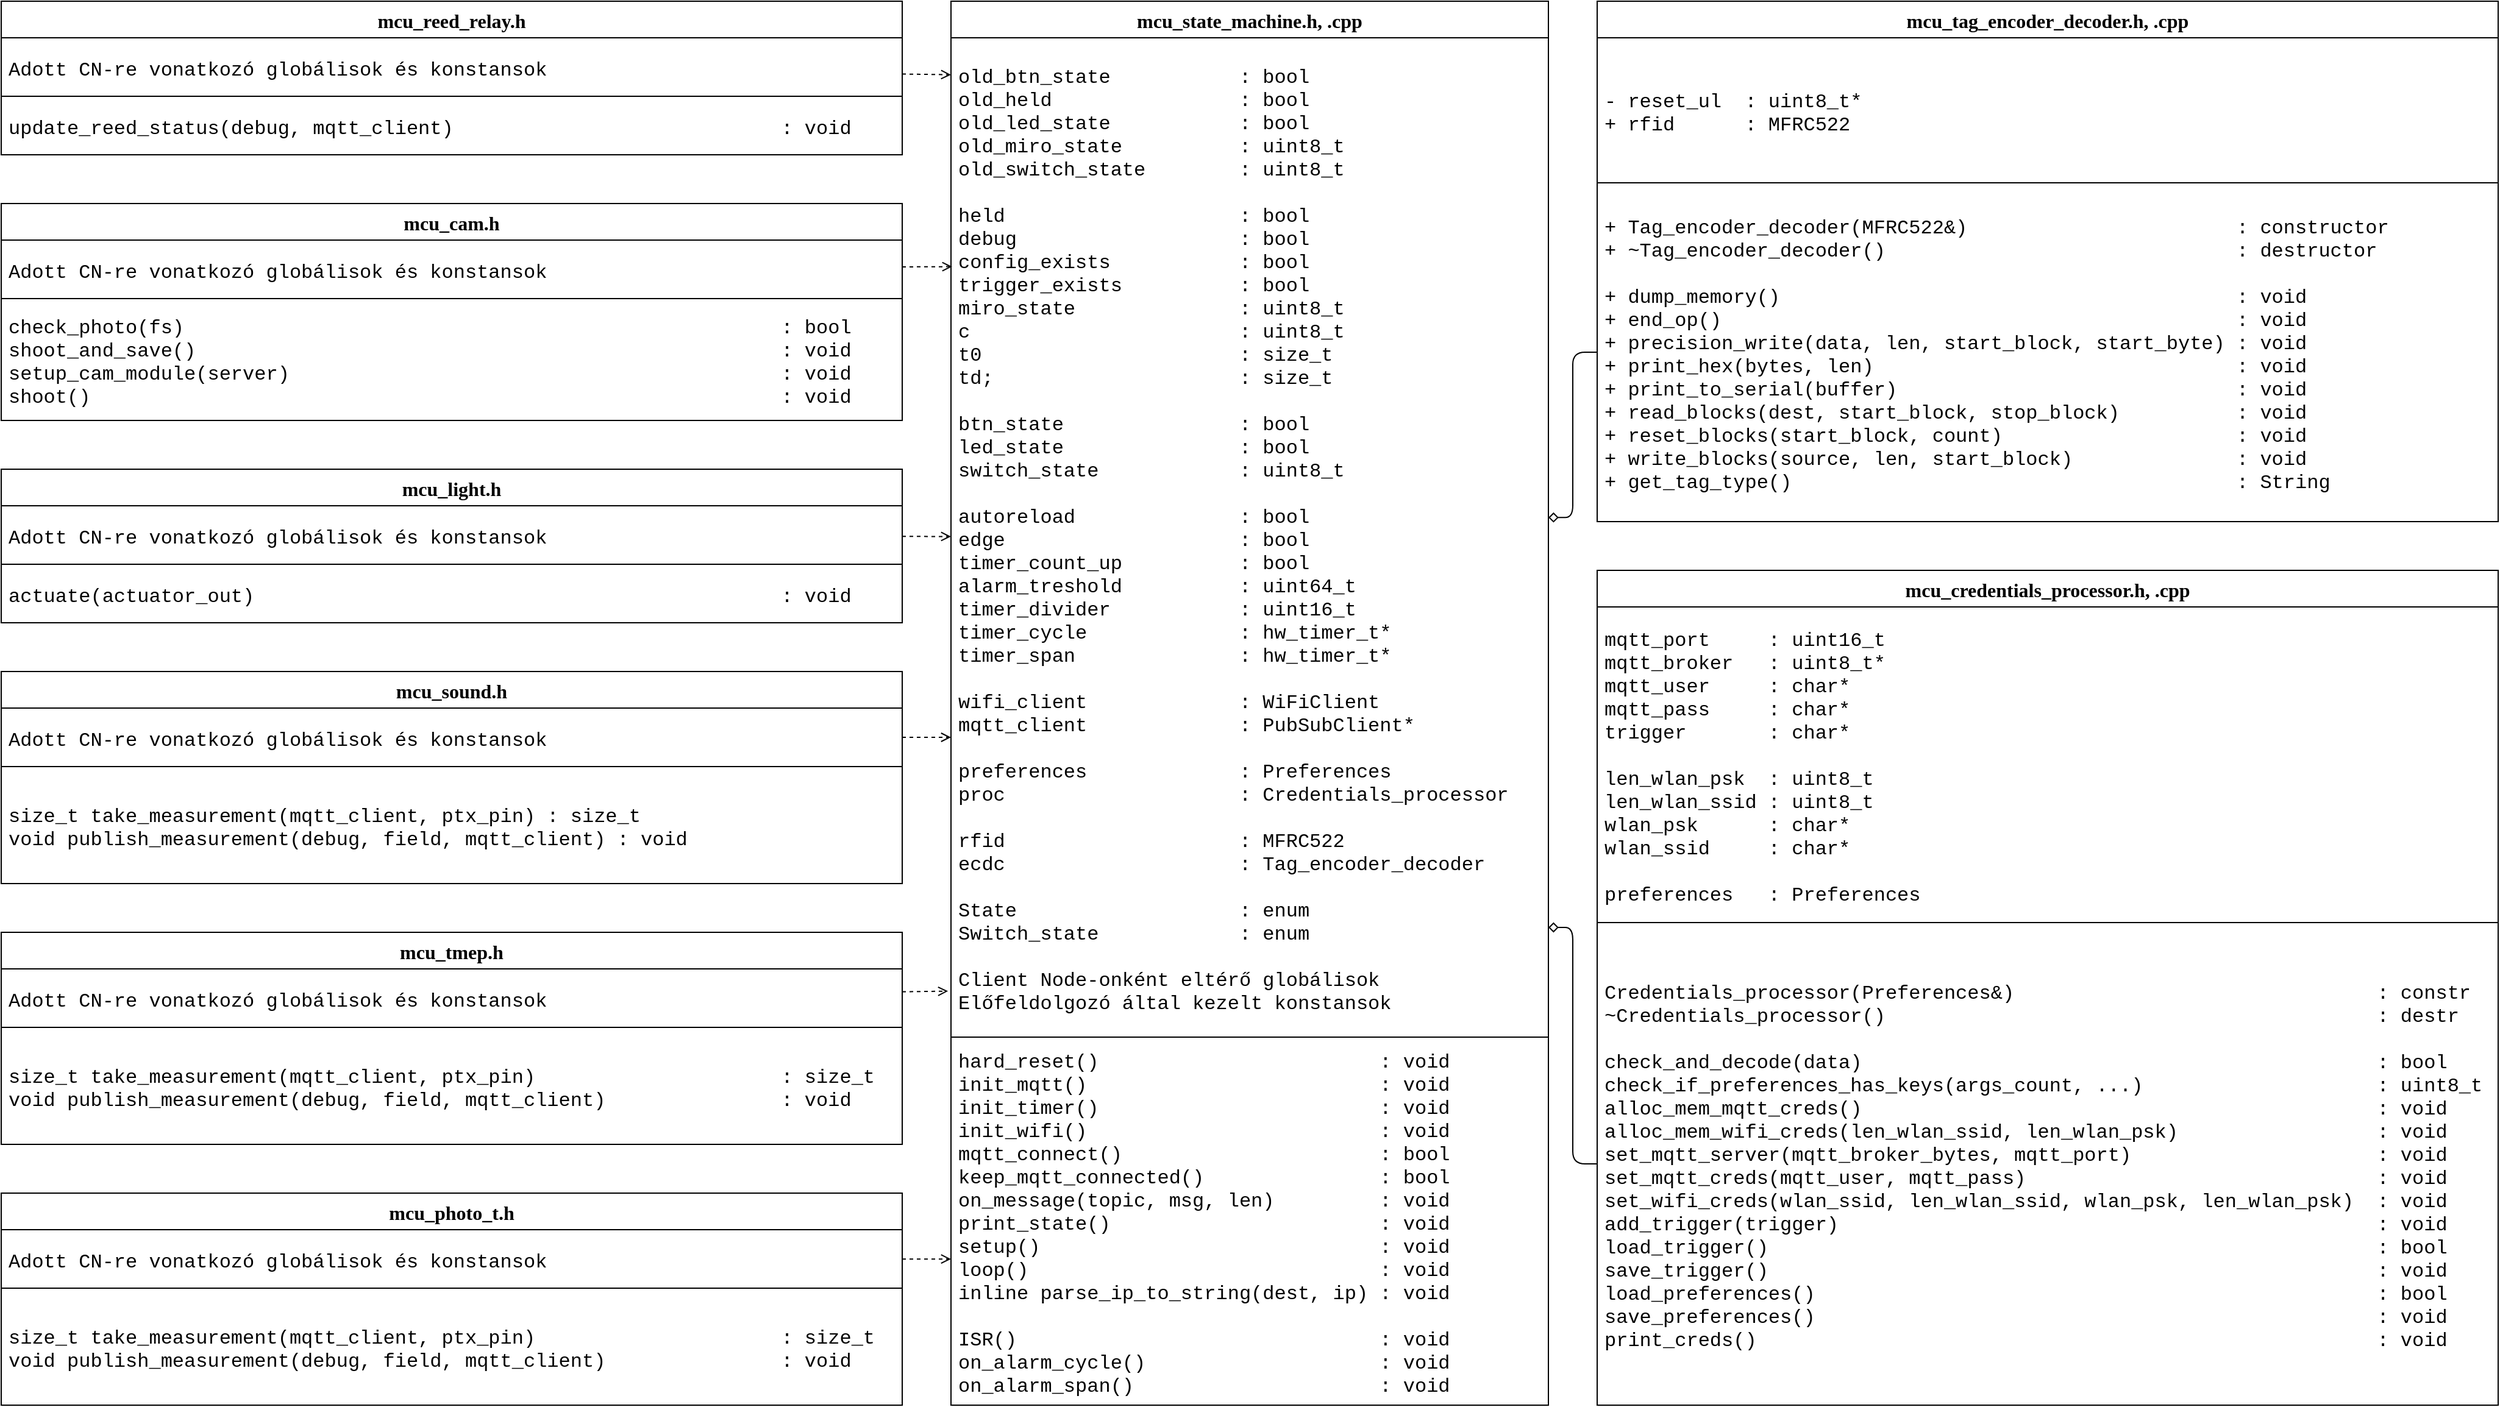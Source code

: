 <mxfile>
    <diagram id="61TZHSiWRsHqKjNAX23i" name="Page-1">
        <mxGraphModel dx="3498" dy="3740" grid="0" gridSize="10" guides="1" tooltips="1" connect="1" arrows="1" fold="1" page="1" pageScale="1" pageWidth="827" pageHeight="1169" background="#ffffff" math="0" shadow="0">
            <root>
                <mxCell id="0"/>
                <mxCell id="1" parent="0"/>
                <mxCell id="14" value="mcu_reed_relay.h" style="swimlane;fontStyle=1;childLayout=stackLayout;horizontal=1;startSize=30;horizontalStack=0;resizeParent=1;resizeParentMax=0;resizeLast=0;collapsible=1;marginBottom=0;fontFamily=Lucida Console;fontSize=16;fillColor=none;strokeColor=#000000;fontColor=#000000;" parent="1" vertex="1">
                    <mxGeometry x="-749" y="-1760" width="739" height="126" as="geometry"/>
                </mxCell>
                <mxCell id="15" value="Adott CN-re vonatkozó globálisok és konstansok" style="text;align=left;verticalAlign=middle;spacingLeft=4;spacingRight=4;overflow=hidden;points=[[0,0.5],[1,0.5]];portConstraint=eastwest;rotatable=0;fontFamily=Courier New;fontSize=16;strokeColor=#000000;fontColor=#000000;" parent="14" vertex="1">
                    <mxGeometry y="30" width="739" height="48" as="geometry"/>
                </mxCell>
                <mxCell id="16" value="update_reed_status(debug, mqtt_client)                            : void" style="text;align=left;verticalAlign=middle;spacingLeft=4;spacingRight=4;overflow=hidden;points=[[0,0.5],[1,0.5]];portConstraint=eastwest;rotatable=0;strokeColor=#000000;fontFamily=Courier New;fontSize=16;fontColor=#000000;" parent="14" vertex="1">
                    <mxGeometry y="78" width="739" height="48" as="geometry"/>
                </mxCell>
                <mxCell id="24" value="" style="edgeStyle=orthogonalEdgeStyle;html=1;fontFamily=Lucida Console;endArrow=diamond;endFill=0;exitX=0;exitY=0.5;exitDx=0;exitDy=0;fontSize=13.5;entryX=1;entryY=0.48;entryDx=0;entryDy=0;entryPerimeter=0;strokeColor=#000000;fontColor=#000000;" parent="1" source="7" target="3" edge="1">
                    <mxGeometry relative="1" as="geometry">
                        <mxPoint x="330" y="-1490" as="sourcePoint"/>
                        <mxPoint x="550" y="-1320" as="targetPoint"/>
                        <Array as="points">
                            <mxPoint x="540" y="-1472"/>
                            <mxPoint x="540" y="-1336"/>
                        </Array>
                    </mxGeometry>
                </mxCell>
                <mxCell id="25" value="" style="edgeStyle=orthogonalEdgeStyle;html=1;fontFamily=Lucida Console;endArrow=diamond;endFill=0;exitX=0;exitY=0.5;exitDx=0;exitDy=0;fontSize=13.5;strokeColor=#000000;fontColor=#000000;" parent="1" source="10" target="3" edge="1">
                    <mxGeometry relative="1" as="geometry">
                        <mxPoint x="330" y="-910" as="sourcePoint"/>
                        <mxPoint x="280" y="-1170" as="targetPoint"/>
                        <Array as="points">
                            <mxPoint x="540" y="-806"/>
                            <mxPoint x="540" y="-1000"/>
                        </Array>
                    </mxGeometry>
                </mxCell>
                <mxCell id="26" value="mcu_light.h" style="swimlane;fontStyle=1;childLayout=stackLayout;horizontal=1;startSize=30;horizontalStack=0;resizeParent=1;resizeParentMax=0;resizeLast=0;collapsible=1;marginBottom=0;fontFamily=Lucida Console;fontSize=16;fillColor=none;strokeColor=#000000;fontColor=#000000;" vertex="1" parent="1">
                    <mxGeometry x="-749" y="-1376" width="739" height="126" as="geometry"/>
                </mxCell>
                <mxCell id="27" value="Adott CN-re vonatkozó globálisok és konstansok" style="text;align=left;verticalAlign=middle;spacingLeft=4;spacingRight=4;overflow=hidden;points=[[0,0.5],[1,0.5]];portConstraint=eastwest;rotatable=0;fontFamily=Courier New;fontSize=16;strokeColor=#000000;fontColor=#000000;" vertex="1" parent="26">
                    <mxGeometry y="30" width="739" height="48" as="geometry"/>
                </mxCell>
                <mxCell id="28" value="actuate(actuator_out)                                             : void" style="text;align=left;verticalAlign=middle;spacingLeft=4;spacingRight=4;overflow=hidden;points=[[0,0.5],[1,0.5]];portConstraint=eastwest;rotatable=0;strokeColor=#000000;fontFamily=Courier New;fontSize=16;fontColor=#000000;" vertex="1" parent="26">
                    <mxGeometry y="78" width="739" height="48" as="geometry"/>
                </mxCell>
                <mxCell id="35" value="" style="edgeStyle=none;html=1;entryX=0;entryY=0.037;entryDx=0;entryDy=0;entryPerimeter=0;dashed=1;endArrow=open;endFill=0;strokeColor=#000000;fontColor=#000000;" edge="1" parent="1" source="15" target="3">
                    <mxGeometry relative="1" as="geometry"/>
                </mxCell>
                <mxCell id="36" value="" style="edgeStyle=none;html=1;dashed=1;endArrow=open;endFill=0;entryX=0.002;entryY=0.229;entryDx=0;entryDy=0;entryPerimeter=0;strokeColor=#000000;fontColor=#000000;" edge="1" parent="1" source="18" target="3">
                    <mxGeometry relative="1" as="geometry"/>
                </mxCell>
                <mxCell id="37" value="" style="edgeStyle=none;html=1;dashed=1;endArrow=open;endFill=0;strokeColor=#000000;fontColor=#000000;" edge="1" parent="1" source="27" target="3">
                    <mxGeometry relative="1" as="geometry"/>
                </mxCell>
                <mxCell id="38" value="" style="edgeStyle=none;html=1;dashed=1;endArrow=open;endFill=0;entryX=0;entryY=0.7;entryDx=0;entryDy=0;entryPerimeter=0;strokeColor=#000000;fontColor=#000000;" edge="1" parent="1" source="12" target="3">
                    <mxGeometry relative="1" as="geometry"/>
                </mxCell>
                <mxCell id="39" value="" style="edgeStyle=none;html=1;dashed=1;endArrow=open;endFill=0;entryX=-0.005;entryY=0.954;entryDx=0;entryDy=0;entryPerimeter=0;strokeColor=#000000;fontColor=#000000;" edge="1" parent="1" source="30" target="3">
                    <mxGeometry relative="1" as="geometry"/>
                </mxCell>
                <mxCell id="40" value="" style="edgeStyle=none;html=1;dashed=1;endArrow=open;endFill=0;entryX=0;entryY=0.603;entryDx=0;entryDy=0;entryPerimeter=0;strokeColor=#000000;fontColor=#000000;" edge="1" parent="1" source="33" target="4">
                    <mxGeometry relative="1" as="geometry"/>
                </mxCell>
                <mxCell id="2" value="mcu_state_machine.h, .cpp" style="swimlane;fontStyle=1;childLayout=stackLayout;horizontal=1;startSize=30;horizontalStack=0;resizeParent=1;resizeParentMax=0;resizeLast=0;collapsible=1;marginBottom=0;fontFamily=Lucida Console;fontSize=16;fillColor=none;strokeColor=#000000;fontColor=#000000;" parent="1" vertex="1">
                    <mxGeometry x="30" y="-1760" width="490" height="1152" as="geometry"/>
                </mxCell>
                <mxCell id="3" value="old_btn_state           : bool&#10;old_held                : bool&#10;old_led_state           : bool&#10;old_miro_state          : uint8_t&#10;old_switch_state        : uint8_t&#10;       &#10;held                    : bool&#10;debug                   : bool&#10;config_exists           : bool&#10;trigger_exists          : bool&#10;miro_state              : uint8_t&#10;c                       : uint8_t&#10;t0                      : size_t&#10;td;                     : size_t&#10;       &#10;btn_state               : bool&#10;led_state               : bool&#10;switch_state            : uint8_t&#10;       &#10;autoreload              : bool&#10;edge                    : bool&#10;timer_count_up          : bool&#10;alarm_treshold          : uint64_t&#10;timer_divider           : uint16_t&#10;timer_cycle             : hw_timer_t*&#10;timer_span              : hw_timer_t*&#10;       &#10;wifi_client             : WiFiClient&#10;mqtt_client             : PubSubClient*&#10;       &#10;preferences             : Preferences&#10;proc                    : Credentials_processor&#10;       &#10;rfid                    : MFRC522&#10;ecdc                    : Tag_encoder_decoder&#10;       &#10;State                   : enum&#10;Switch_state            : enum&#10;&#10;Client Node-onként eltérő globálisok&#10;Előfeldolgozó által kezelt konstansok" style="text;align=left;verticalAlign=middle;spacingLeft=4;spacingRight=4;overflow=hidden;points=[[0,0.5],[1,0.5]];portConstraint=eastwest;rotatable=0;fontFamily=Courier New;fontSize=16;strokeColor=#000000;fontColor=#000000;" parent="2" vertex="1">
                    <mxGeometry y="30" width="490" height="820" as="geometry"/>
                </mxCell>
                <mxCell id="4" value="hard_reset()                        : void&#10;init_mqtt()                         : void&#10;init_timer()                        : void&#10;init_wifi()                         : void&#10;mqtt_connect()                      : bool&#10;keep_mqtt_connected()               : bool&#10;on_message(topic, msg, len)         : void&#10;print_state()                       : void&#10;setup()                             : void&#10;loop()                              : void&#10;inline parse_ip_to_string(dest, ip) : void&#10;&#10;ISR()                               : void&#10;on_alarm_cycle()                    : void&#10;on_alarm_span()                     : void" style="text;align=left;verticalAlign=middle;spacingLeft=4;spacingRight=4;overflow=hidden;points=[[0,0.5],[1,0.5]];portConstraint=eastwest;rotatable=0;strokeColor=#000000;fontFamily=Courier New;fontSize=16;fontColor=#000000;" parent="2" vertex="1">
                    <mxGeometry y="850" width="490" height="302" as="geometry"/>
                </mxCell>
                <mxCell id="5" value="mcu_tag_encoder_decoder.h, .cpp" style="swimlane;fontStyle=1;childLayout=stackLayout;horizontal=1;startSize=30;horizontalStack=0;resizeParent=1;resizeParentMax=0;resizeLast=0;collapsible=1;marginBottom=0;fontFamily=Lucida Console;fontSize=16;fillColor=none;strokeColor=#000000;fontColor=#000000;" parent="1" vertex="1">
                    <mxGeometry x="560" y="-1760" width="739" height="427" as="geometry"/>
                </mxCell>
                <mxCell id="6" value="- reset_ul  : uint8_t*&#10;+ rfid      : MFRC522" style="text;align=left;verticalAlign=middle;spacingLeft=4;spacingRight=4;overflow=hidden;points=[[0,0.5],[1,0.5]];portConstraint=eastwest;rotatable=0;fontFamily=Courier New;fontSize=16;strokeColor=#000000;fontColor=#000000;" parent="5" vertex="1">
                    <mxGeometry y="30" width="739" height="119" as="geometry"/>
                </mxCell>
                <mxCell id="7" value="+ Tag_encoder_decoder(MFRC522&amp;)                       : constructor&#10;+ ~Tag_encoder_decoder()                              : destructor&#10;&#10;+ dump_memory()                                       : void&#10;+ end_op()                                            : void&#10;+ precision_write(data, len, start_block, start_byte) : void&#10;+ print_hex(bytes, len)                               : void&#10;+ print_to_serial(buffer)                             : void&#10;+ read_blocks(dest, start_block, stop_block)          : void&#10;+ reset_blocks(start_block, count)                    : void&#10;+ write_blocks(source, len, start_block)              : void&#10;+ get_tag_type()                                      : String" style="text;align=left;verticalAlign=middle;spacingLeft=4;spacingRight=4;overflow=hidden;points=[[0,0.5],[1,0.5]];portConstraint=eastwest;rotatable=0;strokeColor=#000000;fontFamily=Courier New;fontSize=16;fontColor=#000000;" parent="5" vertex="1">
                    <mxGeometry y="149" width="739" height="278" as="geometry"/>
                </mxCell>
                <mxCell id="8" value="mcu_credentials_processor.h, .cpp" style="swimlane;fontStyle=1;childLayout=stackLayout;horizontal=1;startSize=30;horizontalStack=0;resizeParent=1;resizeParentMax=0;resizeLast=0;collapsible=1;marginBottom=0;fontFamily=Lucida Console;fontSize=16;fillColor=none;strokeColor=#000000;fontColor=#000000;" parent="1" vertex="1">
                    <mxGeometry x="560" y="-1293" width="739" height="685" as="geometry"/>
                </mxCell>
                <mxCell id="9" value="mqtt_port     : uint16_t&#10;mqtt_broker   : uint8_t*&#10;mqtt_user     : char*&#10;mqtt_pass     : char*&#10;trigger       : char*&#10;&#10;len_wlan_psk  : uint8_t&#10;len_wlan_ssid : uint8_t&#10;wlan_psk      : char*&#10;wlan_ssid     : char*&#10;&#10;preferences   : Preferences" style="text;align=left;verticalAlign=middle;spacingLeft=4;spacingRight=4;overflow=hidden;points=[[0,0.5],[1,0.5]];portConstraint=eastwest;rotatable=0;fontFamily=Courier New;fontSize=16;strokeColor=#000000;fontColor=#000000;" parent="8" vertex="1">
                    <mxGeometry y="30" width="739" height="259" as="geometry"/>
                </mxCell>
                <mxCell id="10" value="Credentials_processor(Preferences&amp;)                               : constr&#10;~Credentials_processor()                                          : destr&#10;&#10;check_and_decode(data)                                            : bool&#10;check_if_preferences_has_keys(args_count, ...)                    : uint8_t&#10;alloc_mem_mqtt_creds()                                            : void&#10;alloc_mem_wifi_creds(len_wlan_ssid, len_wlan_psk)                 : void&#10;set_mqtt_server(mqtt_broker_bytes, mqtt_port)                     : void&#10;set_mqtt_creds(mqtt_user, mqtt_pass)                              : void&#10;set_wifi_creds(wlan_ssid, len_wlan_ssid, wlan_psk, len_wlan_psk)  : void&#10;add_trigger(trigger)                                              : void&#10;load_trigger()                                                    : bool&#10;save_trigger()                                                    : void&#10;load_preferences()                                                : bool&#10;save_preferences()                                                : void&#10;print_creds()                                                     : void" style="text;align=left;verticalAlign=middle;spacingLeft=4;spacingRight=4;overflow=hidden;points=[[0,0.5],[1,0.5]];portConstraint=eastwest;rotatable=0;strokeColor=#000000;fontFamily=Courier New;fontSize=16;fontColor=#000000;" parent="8" vertex="1">
                    <mxGeometry y="289" width="739" height="396" as="geometry"/>
                </mxCell>
                <mxCell id="17" value="mcu_cam.h" style="swimlane;fontStyle=1;childLayout=stackLayout;horizontal=1;startSize=30;horizontalStack=0;resizeParent=1;resizeParentMax=0;resizeLast=0;collapsible=1;marginBottom=0;fontFamily=Lucida Console;fontSize=16;fillColor=none;strokeColor=#000000;fontColor=#000000;" parent="1" vertex="1">
                    <mxGeometry x="-749" y="-1594" width="739" height="178" as="geometry"/>
                </mxCell>
                <mxCell id="18" value="Adott CN-re vonatkozó globálisok és konstansok" style="text;align=left;verticalAlign=middle;spacingLeft=4;spacingRight=4;overflow=hidden;points=[[0,0.5],[1,0.5]];portConstraint=eastwest;rotatable=0;fontFamily=Courier New;fontSize=16;fillColor=none;strokeColor=#000000;fontColor=#000000;" parent="17" vertex="1">
                    <mxGeometry y="30" width="739" height="48" as="geometry"/>
                </mxCell>
                <mxCell id="19" value="check_photo(fs)                                                   : bool&#10;shoot_and_save()                                                  : void&#10;setup_cam_module(server)                                          : void&#10;shoot()                                                           : void" style="text;align=left;verticalAlign=middle;spacingLeft=4;spacingRight=4;overflow=hidden;points=[[0,0.5],[1,0.5]];portConstraint=eastwest;rotatable=0;strokeColor=#000000;fontFamily=Courier New;fontSize=16;fontColor=#000000;" parent="17" vertex="1">
                    <mxGeometry y="78" width="739" height="100" as="geometry"/>
                </mxCell>
                <mxCell id="29" value="mcu_tmep.h" style="swimlane;fontStyle=1;childLayout=stackLayout;horizontal=1;startSize=30;horizontalStack=0;resizeParent=1;resizeParentMax=0;resizeLast=0;collapsible=1;marginBottom=0;fontFamily=Lucida Console;fontSize=16;fillColor=none;strokeColor=#000000;fontColor=#000000;" vertex="1" parent="1">
                    <mxGeometry x="-749" y="-996" width="739" height="174" as="geometry"/>
                </mxCell>
                <mxCell id="30" value="Adott CN-re vonatkozó globálisok és konstansok" style="text;align=left;verticalAlign=middle;spacingLeft=4;spacingRight=4;overflow=hidden;points=[[0,0.5],[1,0.5]];portConstraint=eastwest;rotatable=0;fontFamily=Courier New;fontSize=16;strokeColor=#000000;fontColor=#000000;" vertex="1" parent="29">
                    <mxGeometry y="30" width="739" height="48" as="geometry"/>
                </mxCell>
                <mxCell id="31" value="size_t take_measurement(mqtt_client, ptx_pin)                     : size_t&#10;void publish_measurement(debug, field, mqtt_client)               : void" style="text;align=left;verticalAlign=middle;spacingLeft=4;spacingRight=4;overflow=hidden;points=[[0,0.5],[1,0.5]];portConstraint=eastwest;rotatable=0;strokeColor=#000000;fontFamily=Courier New;fontSize=16;fontColor=#000000;" vertex="1" parent="29">
                    <mxGeometry y="78" width="739" height="96" as="geometry"/>
                </mxCell>
                <mxCell id="32" value="mcu_photo_t.h" style="swimlane;fontStyle=1;childLayout=stackLayout;horizontal=1;startSize=30;horizontalStack=0;resizeParent=1;resizeParentMax=0;resizeLast=0;collapsible=1;marginBottom=0;fontFamily=Lucida Console;fontSize=16;fillColor=none;strokeColor=#000000;fontColor=#000000;" vertex="1" parent="1">
                    <mxGeometry x="-749" y="-782" width="739" height="174" as="geometry"/>
                </mxCell>
                <mxCell id="33" value="Adott CN-re vonatkozó globálisok és konstansok" style="text;align=left;verticalAlign=middle;spacingLeft=4;spacingRight=4;overflow=hidden;points=[[0,0.5],[1,0.5]];portConstraint=eastwest;rotatable=0;fontFamily=Courier New;fontSize=16;strokeColor=#000000;fontColor=#000000;" vertex="1" parent="32">
                    <mxGeometry y="30" width="739" height="48" as="geometry"/>
                </mxCell>
                <mxCell id="34" value="size_t take_measurement(mqtt_client, ptx_pin)                     : size_t&#10;void publish_measurement(debug, field, mqtt_client)               : void" style="text;align=left;verticalAlign=middle;spacingLeft=4;spacingRight=4;overflow=hidden;points=[[0,0.5],[1,0.5]];portConstraint=eastwest;rotatable=0;strokeColor=#000000;fontFamily=Courier New;fontSize=16;fontColor=#000000;" vertex="1" parent="32">
                    <mxGeometry y="78" width="739" height="96" as="geometry"/>
                </mxCell>
                <mxCell id="11" value="mcu_sound.h" style="swimlane;fontStyle=1;childLayout=stackLayout;horizontal=1;startSize=30;horizontalStack=0;resizeParent=1;resizeParentMax=0;resizeLast=0;collapsible=1;marginBottom=0;fontFamily=Lucida Console;fontSize=16;fillColor=none;strokeColor=#000000;fontColor=#000000;" parent="1" vertex="1">
                    <mxGeometry x="-749" y="-1210" width="739" height="174" as="geometry"/>
                </mxCell>
                <mxCell id="12" value="Adott CN-re vonatkozó globálisok és konstansok" style="text;align=left;verticalAlign=middle;spacingLeft=4;spacingRight=4;overflow=hidden;points=[[0,0.5],[1,0.5]];portConstraint=eastwest;rotatable=0;fontFamily=Courier New;fontSize=16;strokeColor=#000000;fontColor=#000000;" parent="11" vertex="1">
                    <mxGeometry y="30" width="739" height="48" as="geometry"/>
                </mxCell>
                <mxCell id="13" value="size_t take_measurement(mqtt_client, ptx_pin) : size_t&#10;void publish_measurement(debug, field, mqtt_client) : void" style="text;align=left;verticalAlign=middle;spacingLeft=4;spacingRight=4;overflow=hidden;points=[[0,0.5],[1,0.5]];portConstraint=eastwest;rotatable=0;strokeColor=#000000;fontFamily=Courier New;fontSize=16;fontColor=#000000;" parent="11" vertex="1">
                    <mxGeometry y="78" width="739" height="96" as="geometry"/>
                </mxCell>
            </root>
        </mxGraphModel>
    </diagram>
</mxfile>